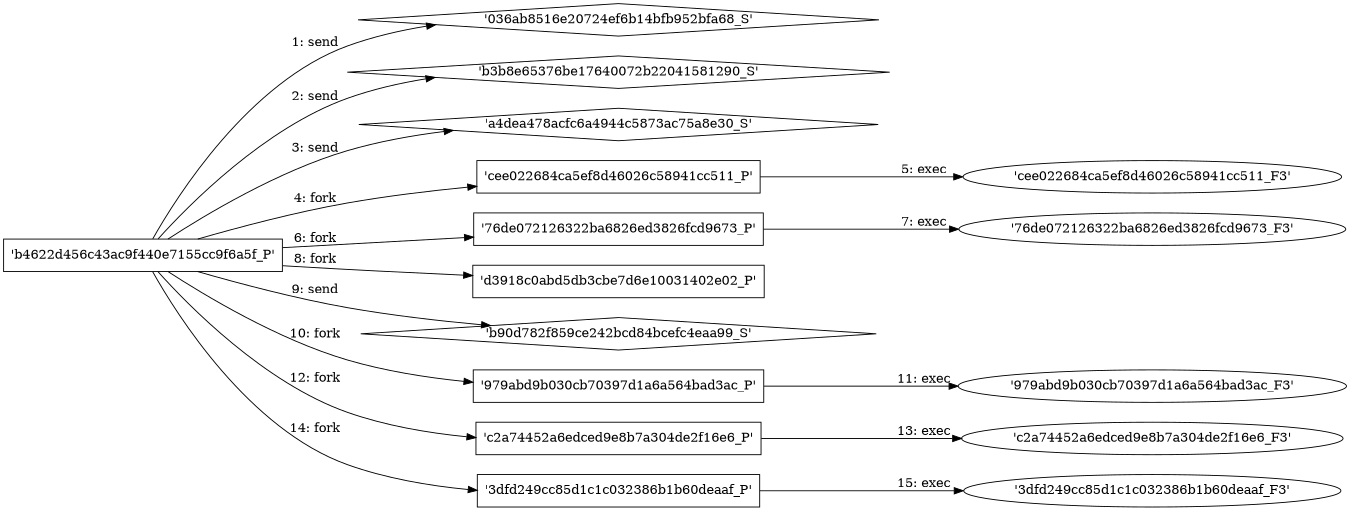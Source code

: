 digraph "D:\Learning\Paper\apt\基于CTI的攻击预警\Dataset\攻击图\ASGfromALLCTI\Threat Source Newsletter (April 22, 2021).dot" {
rankdir="LR"
size="9"
fixedsize="false"
splines="true"
nodesep=0.3
ranksep=0
fontsize=10
overlap="scalexy"
engine= "neato"
	"'036ab8516e20724ef6b14bfb952bfa68_S'" [node_type=Socket shape=diamond]
	"'b4622d456c43ac9f440e7155cc9f6a5f_P'" [node_type=Process shape=box]
	"'b4622d456c43ac9f440e7155cc9f6a5f_P'" -> "'036ab8516e20724ef6b14bfb952bfa68_S'" [label="1: send"]
	"'b3b8e65376be17640072b22041581290_S'" [node_type=Socket shape=diamond]
	"'b4622d456c43ac9f440e7155cc9f6a5f_P'" [node_type=Process shape=box]
	"'b4622d456c43ac9f440e7155cc9f6a5f_P'" -> "'b3b8e65376be17640072b22041581290_S'" [label="2: send"]
	"'a4dea478acfc6a4944c5873ac75a8e30_S'" [node_type=Socket shape=diamond]
	"'b4622d456c43ac9f440e7155cc9f6a5f_P'" [node_type=Process shape=box]
	"'b4622d456c43ac9f440e7155cc9f6a5f_P'" -> "'a4dea478acfc6a4944c5873ac75a8e30_S'" [label="3: send"]
	"'b4622d456c43ac9f440e7155cc9f6a5f_P'" [node_type=Process shape=box]
	"'cee022684ca5ef8d46026c58941cc511_P'" [node_type=Process shape=box]
	"'b4622d456c43ac9f440e7155cc9f6a5f_P'" -> "'cee022684ca5ef8d46026c58941cc511_P'" [label="4: fork"]
	"'cee022684ca5ef8d46026c58941cc511_P'" [node_type=Process shape=box]
	"'cee022684ca5ef8d46026c58941cc511_F3'" [node_type=File shape=ellipse]
	"'cee022684ca5ef8d46026c58941cc511_P'" -> "'cee022684ca5ef8d46026c58941cc511_F3'" [label="5: exec"]
	"'b4622d456c43ac9f440e7155cc9f6a5f_P'" [node_type=Process shape=box]
	"'76de072126322ba6826ed3826fcd9673_P'" [node_type=Process shape=box]
	"'b4622d456c43ac9f440e7155cc9f6a5f_P'" -> "'76de072126322ba6826ed3826fcd9673_P'" [label="6: fork"]
	"'76de072126322ba6826ed3826fcd9673_P'" [node_type=Process shape=box]
	"'76de072126322ba6826ed3826fcd9673_F3'" [node_type=File shape=ellipse]
	"'76de072126322ba6826ed3826fcd9673_P'" -> "'76de072126322ba6826ed3826fcd9673_F3'" [label="7: exec"]
	"'b4622d456c43ac9f440e7155cc9f6a5f_P'" [node_type=Process shape=box]
	"'d3918c0abd5db3cbe7d6e10031402e02_P'" [node_type=Process shape=box]
	"'b4622d456c43ac9f440e7155cc9f6a5f_P'" -> "'d3918c0abd5db3cbe7d6e10031402e02_P'" [label="8: fork"]
	"'b90d782f859ce242bcd84bcefc4eaa99_S'" [node_type=Socket shape=diamond]
	"'b4622d456c43ac9f440e7155cc9f6a5f_P'" [node_type=Process shape=box]
	"'b4622d456c43ac9f440e7155cc9f6a5f_P'" -> "'b90d782f859ce242bcd84bcefc4eaa99_S'" [label="9: send"]
	"'b4622d456c43ac9f440e7155cc9f6a5f_P'" [node_type=Process shape=box]
	"'979abd9b030cb70397d1a6a564bad3ac_P'" [node_type=Process shape=box]
	"'b4622d456c43ac9f440e7155cc9f6a5f_P'" -> "'979abd9b030cb70397d1a6a564bad3ac_P'" [label="10: fork"]
	"'979abd9b030cb70397d1a6a564bad3ac_P'" [node_type=Process shape=box]
	"'979abd9b030cb70397d1a6a564bad3ac_F3'" [node_type=File shape=ellipse]
	"'979abd9b030cb70397d1a6a564bad3ac_P'" -> "'979abd9b030cb70397d1a6a564bad3ac_F3'" [label="11: exec"]
	"'b4622d456c43ac9f440e7155cc9f6a5f_P'" [node_type=Process shape=box]
	"'c2a74452a6edced9e8b7a304de2f16e6_P'" [node_type=Process shape=box]
	"'b4622d456c43ac9f440e7155cc9f6a5f_P'" -> "'c2a74452a6edced9e8b7a304de2f16e6_P'" [label="12: fork"]
	"'c2a74452a6edced9e8b7a304de2f16e6_P'" [node_type=Process shape=box]
	"'c2a74452a6edced9e8b7a304de2f16e6_F3'" [node_type=File shape=ellipse]
	"'c2a74452a6edced9e8b7a304de2f16e6_P'" -> "'c2a74452a6edced9e8b7a304de2f16e6_F3'" [label="13: exec"]
	"'b4622d456c43ac9f440e7155cc9f6a5f_P'" [node_type=Process shape=box]
	"'3dfd249cc85d1c1c032386b1b60deaaf_P'" [node_type=Process shape=box]
	"'b4622d456c43ac9f440e7155cc9f6a5f_P'" -> "'3dfd249cc85d1c1c032386b1b60deaaf_P'" [label="14: fork"]
	"'3dfd249cc85d1c1c032386b1b60deaaf_P'" [node_type=Process shape=box]
	"'3dfd249cc85d1c1c032386b1b60deaaf_F3'" [node_type=File shape=ellipse]
	"'3dfd249cc85d1c1c032386b1b60deaaf_P'" -> "'3dfd249cc85d1c1c032386b1b60deaaf_F3'" [label="15: exec"]
}
